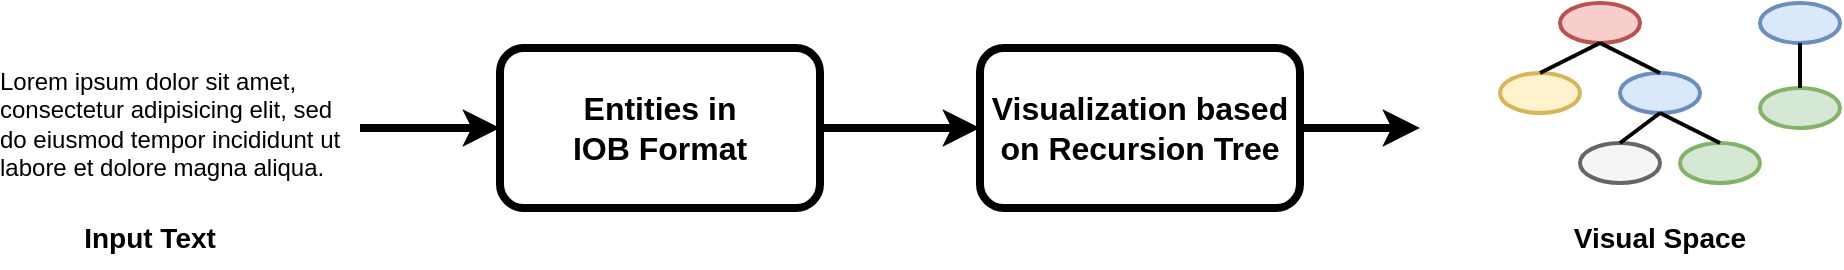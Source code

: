 <mxfile version="24.7.5">
  <diagram id="C5RBs43oDa-KdzZeNtuy" name="Page-1">
    <mxGraphModel dx="1362" dy="793" grid="1" gridSize="10" guides="1" tooltips="1" connect="1" arrows="1" fold="1" page="1" pageScale="1" pageWidth="827" pageHeight="1169" math="0" shadow="0">
      <root>
        <mxCell id="WIyWlLk6GJQsqaUBKTNV-0" />
        <mxCell id="WIyWlLk6GJQsqaUBKTNV-1" parent="WIyWlLk6GJQsqaUBKTNV-0" />
        <mxCell id="uiZzqo5WFP3eSgHCoz3k-4" style="edgeStyle=orthogonalEdgeStyle;rounded=0;orthogonalLoop=1;jettySize=auto;html=1;exitX=1;exitY=0.5;exitDx=0;exitDy=0;entryX=0;entryY=0.5;entryDx=0;entryDy=0;strokeWidth=4;fontSize=12;fontStyle=1" edge="1" parent="WIyWlLk6GJQsqaUBKTNV-1" source="WIyWlLk6GJQsqaUBKTNV-3" target="WIyWlLk6GJQsqaUBKTNV-7">
          <mxGeometry relative="1" as="geometry" />
        </mxCell>
        <mxCell id="WIyWlLk6GJQsqaUBKTNV-3" value="Entities in&lt;div style=&quot;font-size: 16px;&quot;&gt;IOB Format&lt;/div&gt;" style="rounded=1;whiteSpace=wrap;html=1;fontSize=16;glass=0;strokeWidth=4;shadow=0;fontStyle=1" parent="WIyWlLk6GJQsqaUBKTNV-1" vertex="1">
          <mxGeometry x="280" y="120" width="160" height="80" as="geometry" />
        </mxCell>
        <mxCell id="uiZzqo5WFP3eSgHCoz3k-36" style="edgeStyle=orthogonalEdgeStyle;rounded=0;orthogonalLoop=1;jettySize=auto;html=1;exitX=1;exitY=0.5;exitDx=0;exitDy=0;fontSize=12;fontStyle=1;strokeWidth=4;" edge="1" parent="WIyWlLk6GJQsqaUBKTNV-1" source="WIyWlLk6GJQsqaUBKTNV-7">
          <mxGeometry relative="1" as="geometry">
            <mxPoint x="740" y="160" as="targetPoint" />
          </mxGeometry>
        </mxCell>
        <mxCell id="WIyWlLk6GJQsqaUBKTNV-7" value="Visualization based on Recursion Tree" style="rounded=1;whiteSpace=wrap;html=1;fontSize=16;glass=0;strokeWidth=4;shadow=0;fontStyle=1" parent="WIyWlLk6GJQsqaUBKTNV-1" vertex="1">
          <mxGeometry x="520" y="120" width="160" height="80" as="geometry" />
        </mxCell>
        <mxCell id="uiZzqo5WFP3eSgHCoz3k-13" style="edgeStyle=orthogonalEdgeStyle;rounded=0;orthogonalLoop=1;jettySize=auto;html=1;exitX=1;exitY=0.5;exitDx=0;exitDy=0;strokeWidth=4;fontSize=12;fontStyle=1;entryX=0;entryY=0.5;entryDx=0;entryDy=0;" edge="1" parent="WIyWlLk6GJQsqaUBKTNV-1" source="uiZzqo5WFP3eSgHCoz3k-0" target="WIyWlLk6GJQsqaUBKTNV-3">
          <mxGeometry relative="1" as="geometry">
            <mxPoint x="260" y="160" as="targetPoint" />
          </mxGeometry>
        </mxCell>
        <mxCell id="uiZzqo5WFP3eSgHCoz3k-0" value="Lorem ipsum dolor sit amet, consectetur adipisicing elit, sed do eiusmod tempor incididunt ut labore et dolore magna aliqua.&#xa;" style="text;overflow=hidden;rounded=0;spacing=0;verticalAlign=top;whiteSpace=wrap;align=left;" vertex="1" parent="WIyWlLk6GJQsqaUBKTNV-1">
          <mxGeometry x="30" y="125" width="180" height="70" as="geometry" />
        </mxCell>
        <mxCell id="uiZzqo5WFP3eSgHCoz3k-8" value="Input Text" style="text;html=1;align=center;verticalAlign=middle;whiteSpace=wrap;rounded=0;fontStyle=1;fontSize=14;" vertex="1" parent="WIyWlLk6GJQsqaUBKTNV-1">
          <mxGeometry x="50" y="200" width="110" height="30" as="geometry" />
        </mxCell>
        <mxCell id="uiZzqo5WFP3eSgHCoz3k-14" value="" style="ellipse;whiteSpace=wrap;html=1;fillColor=#f8cecc;strokeColor=#b85450;strokeWidth=2;" vertex="1" parent="WIyWlLk6GJQsqaUBKTNV-1">
          <mxGeometry x="810" y="97.5" width="40" height="20" as="geometry" />
        </mxCell>
        <mxCell id="uiZzqo5WFP3eSgHCoz3k-19" value="" style="ellipse;whiteSpace=wrap;html=1;strokeWidth=2;fillColor=#fff2cc;strokeColor=#d6b656;" vertex="1" parent="WIyWlLk6GJQsqaUBKTNV-1">
          <mxGeometry x="780" y="132.5" width="40" height="20" as="geometry" />
        </mxCell>
        <mxCell id="uiZzqo5WFP3eSgHCoz3k-20" value="" style="ellipse;whiteSpace=wrap;html=1;fillColor=#dae8fc;strokeColor=#6c8ebf;strokeWidth=2;" vertex="1" parent="WIyWlLk6GJQsqaUBKTNV-1">
          <mxGeometry x="840" y="132.5" width="40" height="20" as="geometry" />
        </mxCell>
        <mxCell id="uiZzqo5WFP3eSgHCoz3k-21" value="" style="ellipse;whiteSpace=wrap;html=1;strokeWidth=2;fillColor=#d5e8d4;strokeColor=#82b366;" vertex="1" parent="WIyWlLk6GJQsqaUBKTNV-1">
          <mxGeometry x="870" y="167.5" width="40" height="20" as="geometry" />
        </mxCell>
        <mxCell id="uiZzqo5WFP3eSgHCoz3k-22" value="" style="ellipse;whiteSpace=wrap;html=1;strokeWidth=2;fillColor=#f5f5f5;fontColor=#333333;strokeColor=#666666;" vertex="1" parent="WIyWlLk6GJQsqaUBKTNV-1">
          <mxGeometry x="820" y="167.5" width="40" height="20" as="geometry" />
        </mxCell>
        <mxCell id="uiZzqo5WFP3eSgHCoz3k-25" value="" style="endArrow=none;html=1;rounded=0;entryX=0.5;entryY=1;entryDx=0;entryDy=0;exitX=0.5;exitY=0;exitDx=0;exitDy=0;strokeWidth=2;" edge="1" parent="WIyWlLk6GJQsqaUBKTNV-1" source="uiZzqo5WFP3eSgHCoz3k-20" target="uiZzqo5WFP3eSgHCoz3k-14">
          <mxGeometry width="50" height="50" relative="1" as="geometry">
            <mxPoint x="580" y="327.5" as="sourcePoint" />
            <mxPoint x="630" y="277.5" as="targetPoint" />
          </mxGeometry>
        </mxCell>
        <mxCell id="uiZzqo5WFP3eSgHCoz3k-26" value="" style="endArrow=none;html=1;rounded=0;entryX=0.5;entryY=1;entryDx=0;entryDy=0;exitX=0.5;exitY=0;exitDx=0;exitDy=0;strokeWidth=2;" edge="1" parent="WIyWlLk6GJQsqaUBKTNV-1" source="uiZzqo5WFP3eSgHCoz3k-19" target="uiZzqo5WFP3eSgHCoz3k-14">
          <mxGeometry width="50" height="50" relative="1" as="geometry">
            <mxPoint x="870" y="142.5" as="sourcePoint" />
            <mxPoint x="840" y="127.5" as="targetPoint" />
          </mxGeometry>
        </mxCell>
        <mxCell id="uiZzqo5WFP3eSgHCoz3k-29" value="" style="endArrow=none;html=1;rounded=0;exitX=0.5;exitY=0;exitDx=0;exitDy=0;entryX=0.5;entryY=1;entryDx=0;entryDy=0;strokeWidth=2;" edge="1" parent="WIyWlLk6GJQsqaUBKTNV-1" source="uiZzqo5WFP3eSgHCoz3k-22" target="uiZzqo5WFP3eSgHCoz3k-20">
          <mxGeometry width="50" height="50" relative="1" as="geometry">
            <mxPoint x="890" y="162.5" as="sourcePoint" />
            <mxPoint x="860" y="147.5" as="targetPoint" />
          </mxGeometry>
        </mxCell>
        <mxCell id="uiZzqo5WFP3eSgHCoz3k-30" value="" style="endArrow=none;html=1;rounded=0;entryX=0.5;entryY=1;entryDx=0;entryDy=0;exitX=0.5;exitY=0;exitDx=0;exitDy=0;strokeWidth=2;" edge="1" parent="WIyWlLk6GJQsqaUBKTNV-1" source="uiZzqo5WFP3eSgHCoz3k-21" target="uiZzqo5WFP3eSgHCoz3k-20">
          <mxGeometry width="50" height="50" relative="1" as="geometry">
            <mxPoint x="900" y="172.5" as="sourcePoint" />
            <mxPoint x="870" y="157.5" as="targetPoint" />
          </mxGeometry>
        </mxCell>
        <mxCell id="uiZzqo5WFP3eSgHCoz3k-37" value="" style="ellipse;whiteSpace=wrap;html=1;fillColor=#dae8fc;strokeColor=#6c8ebf;strokeWidth=2;" vertex="1" parent="WIyWlLk6GJQsqaUBKTNV-1">
          <mxGeometry x="910" y="97.5" width="40" height="20" as="geometry" />
        </mxCell>
        <mxCell id="uiZzqo5WFP3eSgHCoz3k-41" value="" style="ellipse;whiteSpace=wrap;html=1;strokeWidth=2;fillColor=#d5e8d4;strokeColor=#82b366;" vertex="1" parent="WIyWlLk6GJQsqaUBKTNV-1">
          <mxGeometry x="910" y="140" width="40" height="20" as="geometry" />
        </mxCell>
        <mxCell id="uiZzqo5WFP3eSgHCoz3k-42" value="" style="endArrow=none;html=1;rounded=0;entryX=0.5;entryY=1;entryDx=0;entryDy=0;strokeWidth=2;" edge="1" parent="WIyWlLk6GJQsqaUBKTNV-1" target="uiZzqo5WFP3eSgHCoz3k-37">
          <mxGeometry width="50" height="50" relative="1" as="geometry">
            <mxPoint x="930" y="140" as="sourcePoint" />
            <mxPoint x="730" y="277.5" as="targetPoint" />
          </mxGeometry>
        </mxCell>
        <mxCell id="uiZzqo5WFP3eSgHCoz3k-46" value="Visual Space" style="text;html=1;align=center;verticalAlign=middle;whiteSpace=wrap;rounded=0;fontStyle=1;fontSize=14;" vertex="1" parent="WIyWlLk6GJQsqaUBKTNV-1">
          <mxGeometry x="805" y="200" width="110" height="30" as="geometry" />
        </mxCell>
      </root>
    </mxGraphModel>
  </diagram>
</mxfile>
